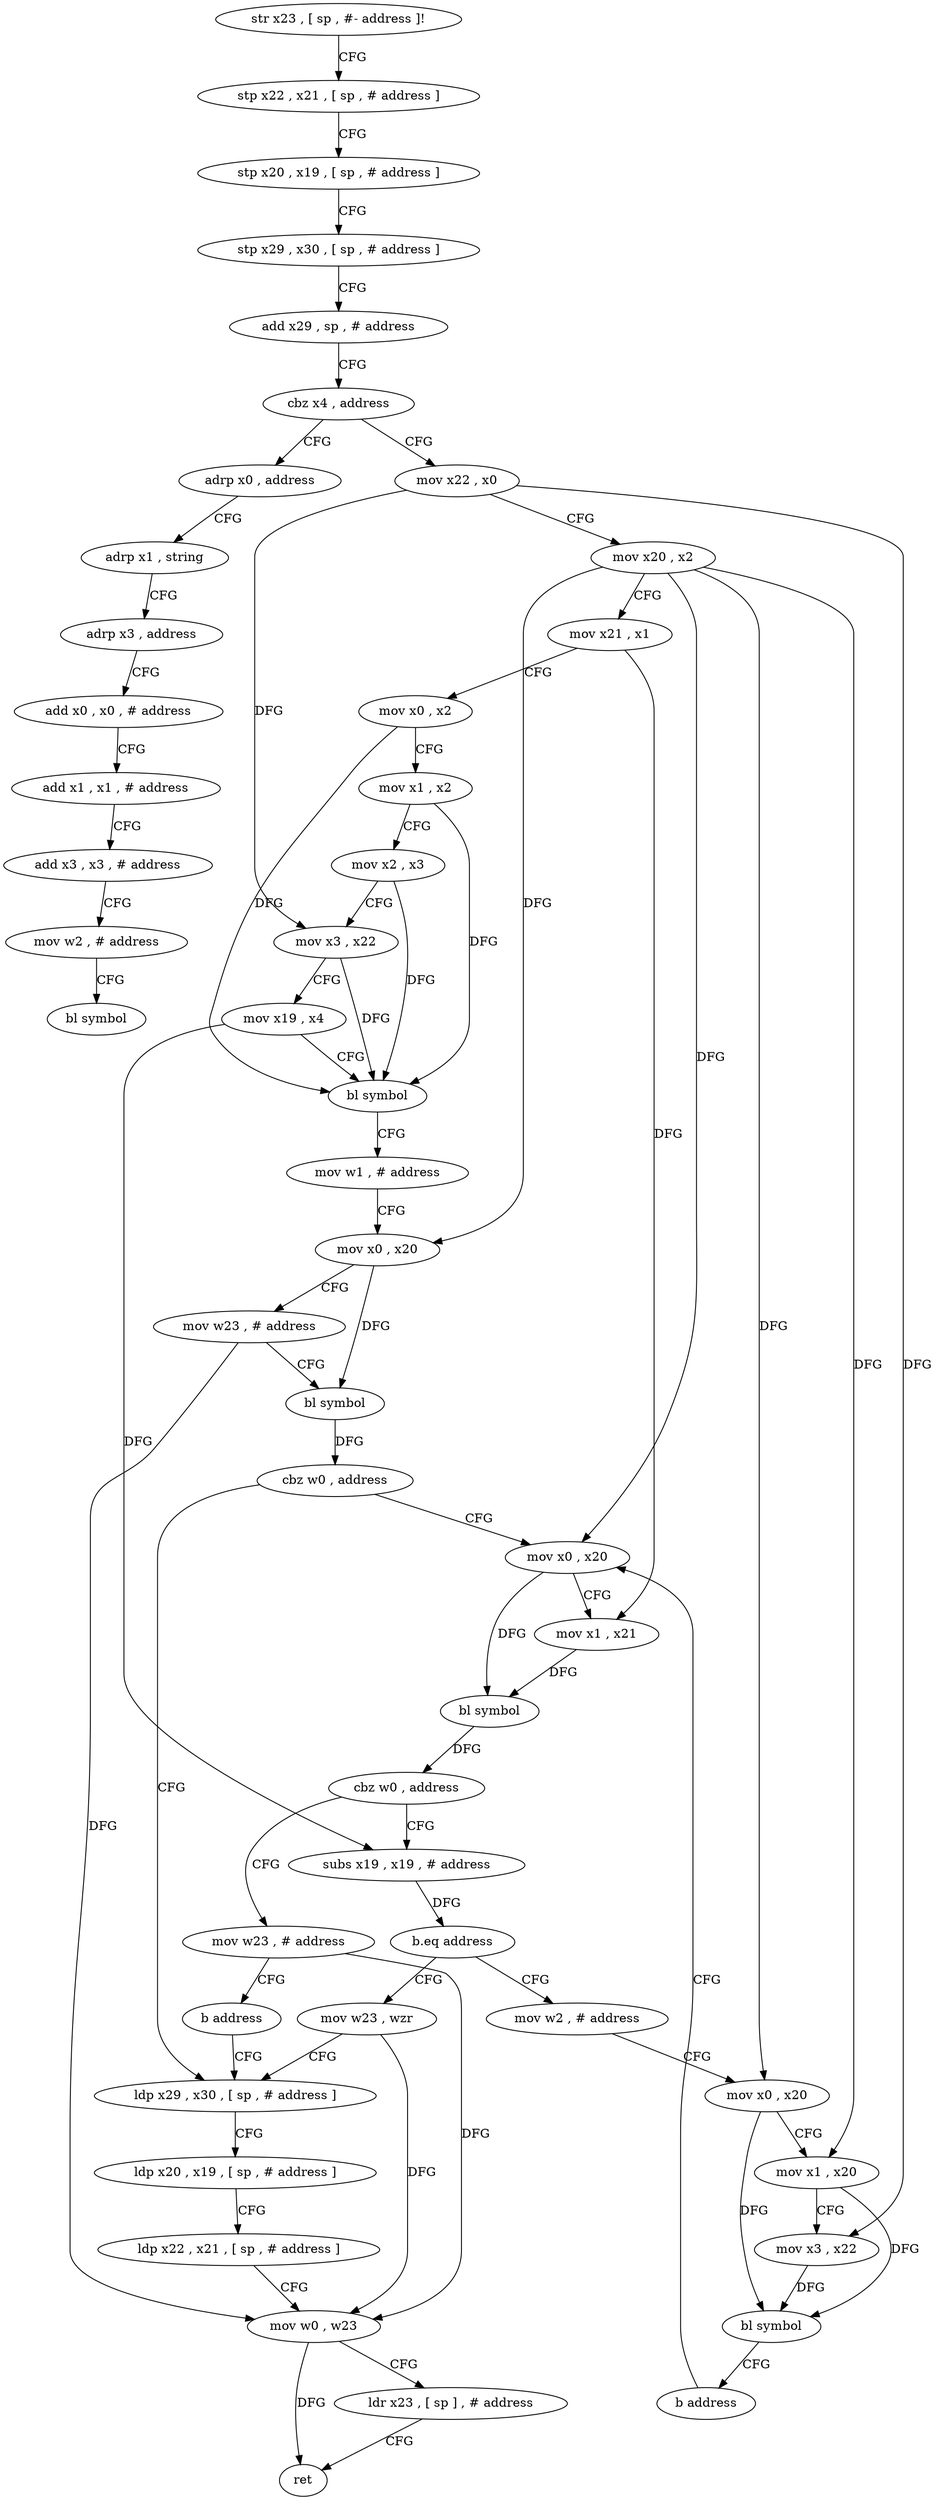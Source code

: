 digraph "func" {
"4235600" [label = "str x23 , [ sp , #- address ]!" ]
"4235604" [label = "stp x22 , x21 , [ sp , # address ]" ]
"4235608" [label = "stp x20 , x19 , [ sp , # address ]" ]
"4235612" [label = "stp x29 , x30 , [ sp , # address ]" ]
"4235616" [label = "add x29 , sp , # address" ]
"4235620" [label = "cbz x4 , address" ]
"4235764" [label = "adrp x0 , address" ]
"4235624" [label = "mov x22 , x0" ]
"4235768" [label = "adrp x1 , string" ]
"4235772" [label = "adrp x3 , address" ]
"4235776" [label = "add x0 , x0 , # address" ]
"4235780" [label = "add x1 , x1 , # address" ]
"4235784" [label = "add x3 , x3 , # address" ]
"4235788" [label = "mov w2 , # address" ]
"4235792" [label = "bl symbol" ]
"4235628" [label = "mov x20 , x2" ]
"4235632" [label = "mov x21 , x1" ]
"4235636" [label = "mov x0 , x2" ]
"4235640" [label = "mov x1 , x2" ]
"4235644" [label = "mov x2 , x3" ]
"4235648" [label = "mov x3 , x22" ]
"4235652" [label = "mov x19 , x4" ]
"4235656" [label = "bl symbol" ]
"4235660" [label = "mov w1 , # address" ]
"4235664" [label = "mov x0 , x20" ]
"4235668" [label = "mov w23 , # address" ]
"4235672" [label = "bl symbol" ]
"4235676" [label = "cbz w0 , address" ]
"4235740" [label = "ldp x29 , x30 , [ sp , # address ]" ]
"4235680" [label = "mov x0 , x20" ]
"4235744" [label = "ldp x20 , x19 , [ sp , # address ]" ]
"4235748" [label = "ldp x22 , x21 , [ sp , # address ]" ]
"4235752" [label = "mov w0 , w23" ]
"4235756" [label = "ldr x23 , [ sp ] , # address" ]
"4235760" [label = "ret" ]
"4235684" [label = "mov x1 , x21" ]
"4235688" [label = "bl symbol" ]
"4235692" [label = "cbz w0 , address" ]
"4235728" [label = "mov w23 , # address" ]
"4235696" [label = "subs x19 , x19 , # address" ]
"4235732" [label = "b address" ]
"4235700" [label = "b.eq address" ]
"4235736" [label = "mov w23 , wzr" ]
"4235704" [label = "mov w2 , # address" ]
"4235708" [label = "mov x0 , x20" ]
"4235712" [label = "mov x1 , x20" ]
"4235716" [label = "mov x3 , x22" ]
"4235720" [label = "bl symbol" ]
"4235724" [label = "b address" ]
"4235600" -> "4235604" [ label = "CFG" ]
"4235604" -> "4235608" [ label = "CFG" ]
"4235608" -> "4235612" [ label = "CFG" ]
"4235612" -> "4235616" [ label = "CFG" ]
"4235616" -> "4235620" [ label = "CFG" ]
"4235620" -> "4235764" [ label = "CFG" ]
"4235620" -> "4235624" [ label = "CFG" ]
"4235764" -> "4235768" [ label = "CFG" ]
"4235624" -> "4235628" [ label = "CFG" ]
"4235624" -> "4235648" [ label = "DFG" ]
"4235624" -> "4235716" [ label = "DFG" ]
"4235768" -> "4235772" [ label = "CFG" ]
"4235772" -> "4235776" [ label = "CFG" ]
"4235776" -> "4235780" [ label = "CFG" ]
"4235780" -> "4235784" [ label = "CFG" ]
"4235784" -> "4235788" [ label = "CFG" ]
"4235788" -> "4235792" [ label = "CFG" ]
"4235628" -> "4235632" [ label = "CFG" ]
"4235628" -> "4235664" [ label = "DFG" ]
"4235628" -> "4235680" [ label = "DFG" ]
"4235628" -> "4235708" [ label = "DFG" ]
"4235628" -> "4235712" [ label = "DFG" ]
"4235632" -> "4235636" [ label = "CFG" ]
"4235632" -> "4235684" [ label = "DFG" ]
"4235636" -> "4235640" [ label = "CFG" ]
"4235636" -> "4235656" [ label = "DFG" ]
"4235640" -> "4235644" [ label = "CFG" ]
"4235640" -> "4235656" [ label = "DFG" ]
"4235644" -> "4235648" [ label = "CFG" ]
"4235644" -> "4235656" [ label = "DFG" ]
"4235648" -> "4235652" [ label = "CFG" ]
"4235648" -> "4235656" [ label = "DFG" ]
"4235652" -> "4235656" [ label = "CFG" ]
"4235652" -> "4235696" [ label = "DFG" ]
"4235656" -> "4235660" [ label = "CFG" ]
"4235660" -> "4235664" [ label = "CFG" ]
"4235664" -> "4235668" [ label = "CFG" ]
"4235664" -> "4235672" [ label = "DFG" ]
"4235668" -> "4235672" [ label = "CFG" ]
"4235668" -> "4235752" [ label = "DFG" ]
"4235672" -> "4235676" [ label = "DFG" ]
"4235676" -> "4235740" [ label = "CFG" ]
"4235676" -> "4235680" [ label = "CFG" ]
"4235740" -> "4235744" [ label = "CFG" ]
"4235680" -> "4235684" [ label = "CFG" ]
"4235680" -> "4235688" [ label = "DFG" ]
"4235744" -> "4235748" [ label = "CFG" ]
"4235748" -> "4235752" [ label = "CFG" ]
"4235752" -> "4235756" [ label = "CFG" ]
"4235752" -> "4235760" [ label = "DFG" ]
"4235756" -> "4235760" [ label = "CFG" ]
"4235684" -> "4235688" [ label = "DFG" ]
"4235688" -> "4235692" [ label = "DFG" ]
"4235692" -> "4235728" [ label = "CFG" ]
"4235692" -> "4235696" [ label = "CFG" ]
"4235728" -> "4235732" [ label = "CFG" ]
"4235728" -> "4235752" [ label = "DFG" ]
"4235696" -> "4235700" [ label = "DFG" ]
"4235732" -> "4235740" [ label = "CFG" ]
"4235700" -> "4235736" [ label = "CFG" ]
"4235700" -> "4235704" [ label = "CFG" ]
"4235736" -> "4235740" [ label = "CFG" ]
"4235736" -> "4235752" [ label = "DFG" ]
"4235704" -> "4235708" [ label = "CFG" ]
"4235708" -> "4235712" [ label = "CFG" ]
"4235708" -> "4235720" [ label = "DFG" ]
"4235712" -> "4235716" [ label = "CFG" ]
"4235712" -> "4235720" [ label = "DFG" ]
"4235716" -> "4235720" [ label = "DFG" ]
"4235720" -> "4235724" [ label = "CFG" ]
"4235724" -> "4235680" [ label = "CFG" ]
}

